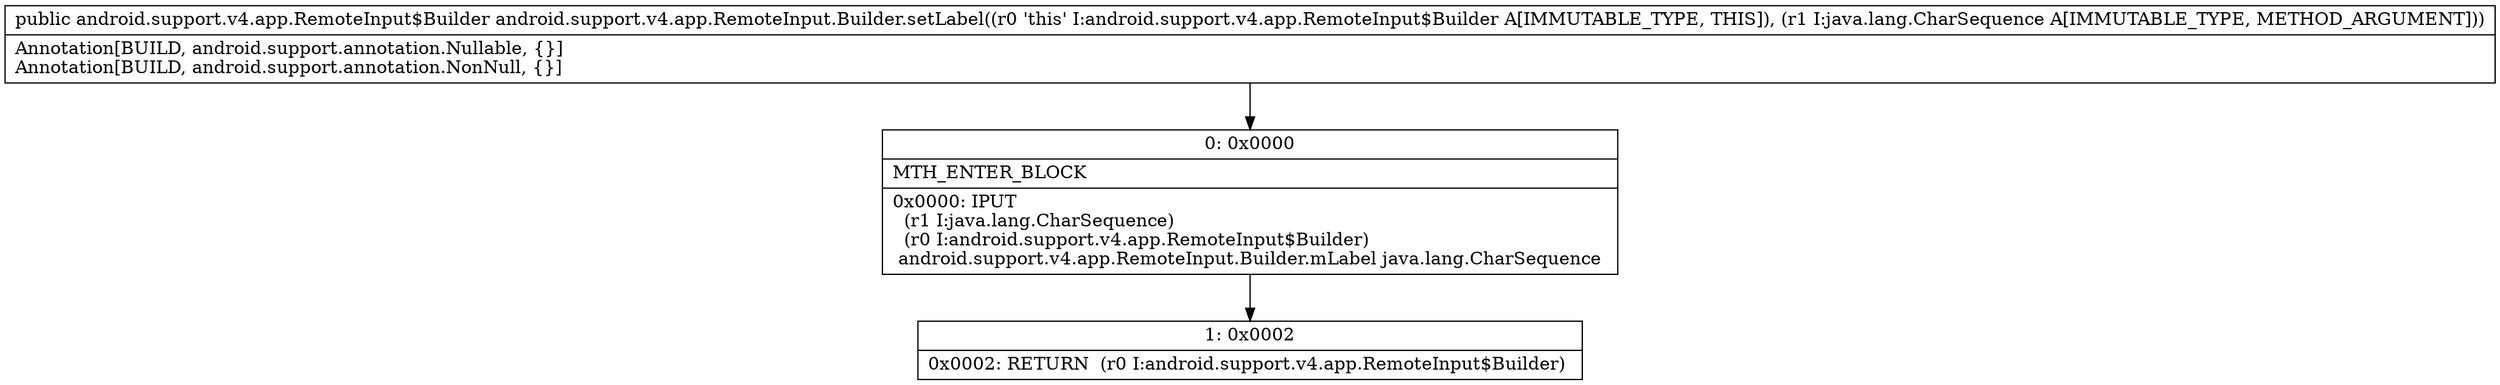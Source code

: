digraph "CFG forandroid.support.v4.app.RemoteInput.Builder.setLabel(Ljava\/lang\/CharSequence;)Landroid\/support\/v4\/app\/RemoteInput$Builder;" {
Node_0 [shape=record,label="{0\:\ 0x0000|MTH_ENTER_BLOCK\l|0x0000: IPUT  \l  (r1 I:java.lang.CharSequence)\l  (r0 I:android.support.v4.app.RemoteInput$Builder)\l android.support.v4.app.RemoteInput.Builder.mLabel java.lang.CharSequence \l}"];
Node_1 [shape=record,label="{1\:\ 0x0002|0x0002: RETURN  (r0 I:android.support.v4.app.RemoteInput$Builder) \l}"];
MethodNode[shape=record,label="{public android.support.v4.app.RemoteInput$Builder android.support.v4.app.RemoteInput.Builder.setLabel((r0 'this' I:android.support.v4.app.RemoteInput$Builder A[IMMUTABLE_TYPE, THIS]), (r1 I:java.lang.CharSequence A[IMMUTABLE_TYPE, METHOD_ARGUMENT]))  | Annotation[BUILD, android.support.annotation.Nullable, \{\}]\lAnnotation[BUILD, android.support.annotation.NonNull, \{\}]\l}"];
MethodNode -> Node_0;
Node_0 -> Node_1;
}

